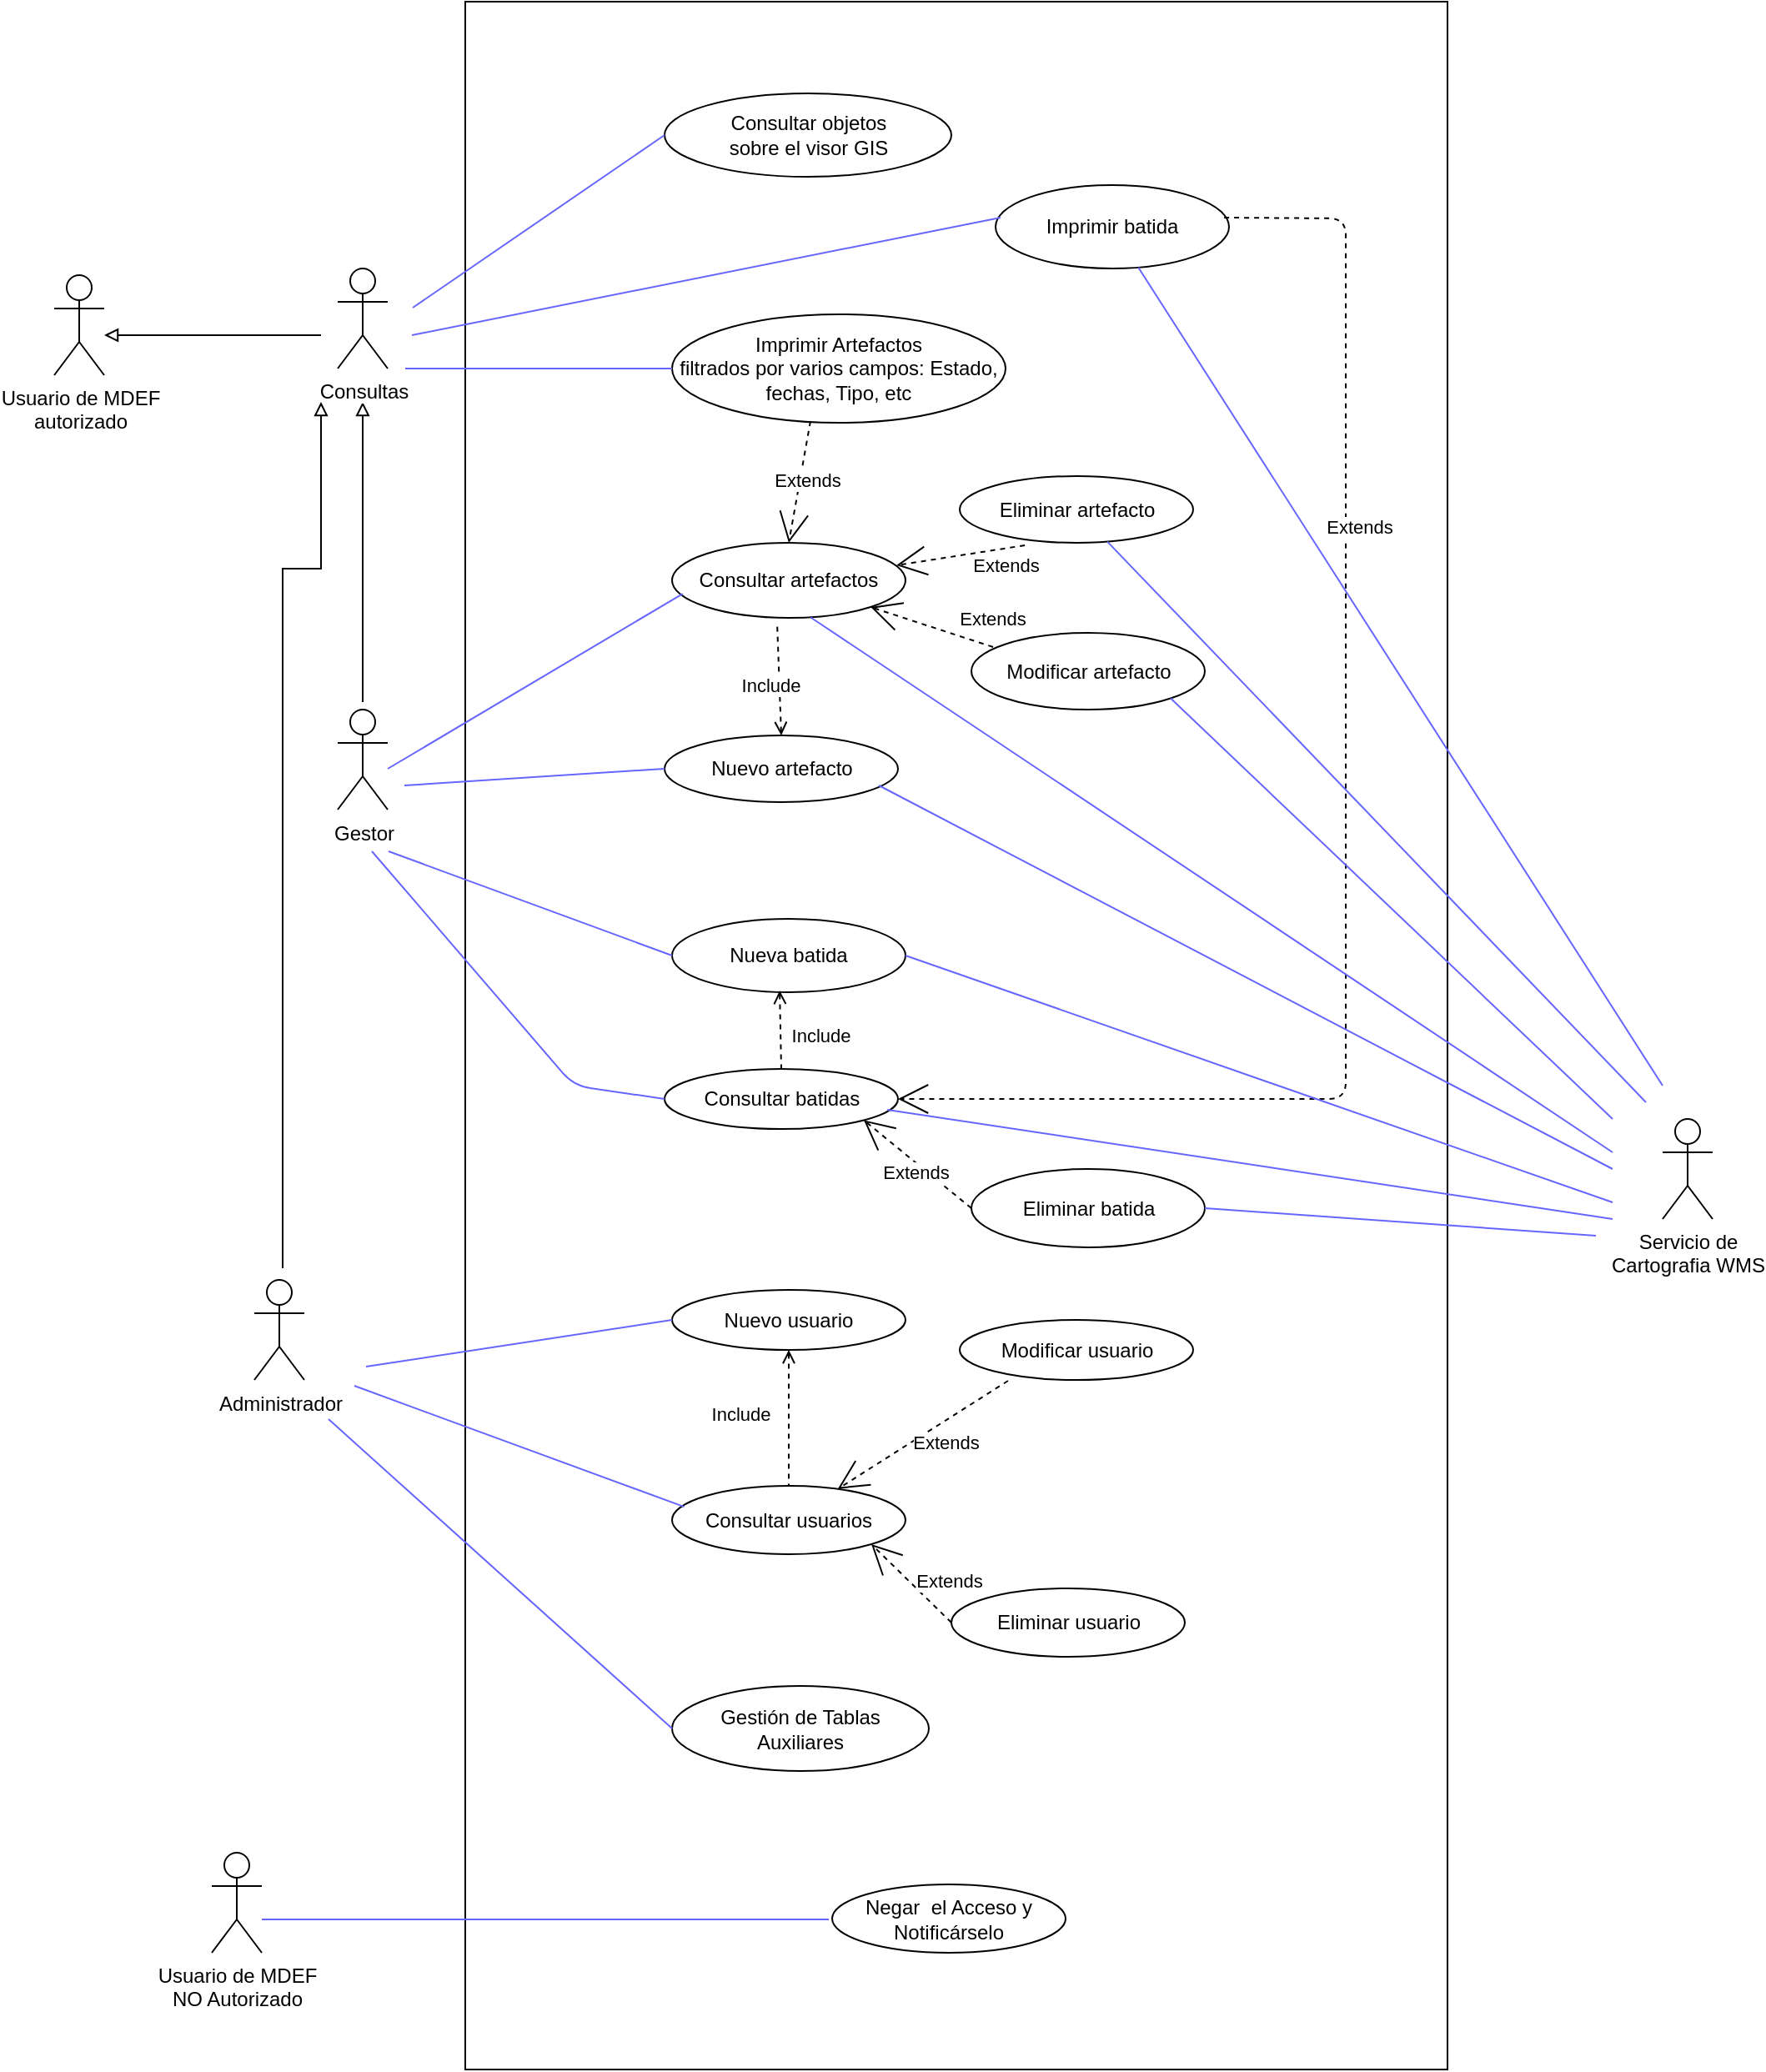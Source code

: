 <mxfile version="10.6.8" type="github"><diagram id="ZmfFdLA1xKY1iHOWEVyn" name="Page-1"><mxGraphModel dx="1995" dy="3179" grid="1" gridSize="10" guides="1" tooltips="1" connect="1" arrows="1" fold="1" page="1" pageScale="1" pageWidth="827" pageHeight="1169" math="0" shadow="0"><root><mxCell id="0"/><mxCell id="1" parent="0"/><mxCell id="squ3ddOF1-Ns3-gGdvCG-7" value="" style="rounded=0;whiteSpace=wrap;html=1;" vertex="1" parent="1"><mxGeometry x="-508" y="-1220" width="589" height="1240" as="geometry"/></mxCell><mxCell id="CAZZ8ZPDCpN_RKNmltxy-1" value="Administrador" style="shape=umlActor;verticalLabelPosition=bottom;labelBackgroundColor=#ffffff;verticalAlign=top;html=1;shadow=0;" parent="1" vertex="1"><mxGeometry x="-634.5" y="-453.5" width="30" height="60" as="geometry"/></mxCell><mxCell id="CAZZ8ZPDCpN_RKNmltxy-2" value="Nuevo usuario" style="ellipse;whiteSpace=wrap;html=1;shadow=0;" parent="1" vertex="1"><mxGeometry x="-384" y="-447.5" width="140" height="36" as="geometry"/></mxCell><mxCell id="CAZZ8ZPDCpN_RKNmltxy-3" value="Modificar usuario" style="ellipse;whiteSpace=wrap;html=1;shadow=0;" parent="1" vertex="1"><mxGeometry x="-211.5" y="-429.5" width="140" height="36" as="geometry"/></mxCell><mxCell id="CAZZ8ZPDCpN_RKNmltxy-4" value="Eliminar usuario" style="ellipse;whiteSpace=wrap;html=1;shadow=0;" parent="1" vertex="1"><mxGeometry x="-216.5" y="-268.5" width="140" height="41" as="geometry"/></mxCell><mxCell id="CAZZ8ZPDCpN_RKNmltxy-5" value="Consultar usuarios" style="ellipse;whiteSpace=wrap;html=1;shadow=0;" parent="1" vertex="1"><mxGeometry x="-384" y="-330" width="140" height="41" as="geometry"/></mxCell><mxCell id="CAZZ8ZPDCpN_RKNmltxy-6" value="" style="endArrow=none;html=1;strokeColor=#6666FF;entryX=0;entryY=0.5;entryDx=0;entryDy=0;" parent="1" target="CAZZ8ZPDCpN_RKNmltxy-2" edge="1"><mxGeometry relative="1" as="geometry"><mxPoint x="-567.5" y="-401.5" as="sourcePoint"/><mxPoint x="-394.5" y="-466.5" as="targetPoint"/></mxGeometry></mxCell><mxCell id="CAZZ8ZPDCpN_RKNmltxy-9" value="Gestor" style="shape=umlActor;verticalLabelPosition=bottom;labelBackgroundColor=#ffffff;verticalAlign=top;html=1;shadow=0;" parent="1" vertex="1"><mxGeometry x="-584.5" y="-795.5" width="30" height="60" as="geometry"/></mxCell><mxCell id="CAZZ8ZPDCpN_RKNmltxy-10" value="Nuevo artefacto" style="ellipse;whiteSpace=wrap;html=1;shadow=0;" parent="1" vertex="1"><mxGeometry x="-388.5" y="-780" width="140" height="40" as="geometry"/></mxCell><mxCell id="CAZZ8ZPDCpN_RKNmltxy-11" value="Modificar artefacto" style="ellipse;whiteSpace=wrap;html=1;shadow=0;" parent="1" vertex="1"><mxGeometry x="-204.5" y="-841.5" width="140" height="46" as="geometry"/></mxCell><mxCell id="CAZZ8ZPDCpN_RKNmltxy-12" value="Eliminar artefacto" style="ellipse;whiteSpace=wrap;html=1;shadow=0;" parent="1" vertex="1"><mxGeometry x="-211.5" y="-935.5" width="140" height="40" as="geometry"/></mxCell><mxCell id="CAZZ8ZPDCpN_RKNmltxy-13" value="Consultar artefactos" style="ellipse;whiteSpace=wrap;html=1;shadow=0;" parent="1" vertex="1"><mxGeometry x="-384" y="-895.5" width="140" height="45" as="geometry"/></mxCell><mxCell id="CAZZ8ZPDCpN_RKNmltxy-14" value="" style="endArrow=none;html=1;strokeColor=#6666FF;entryX=0;entryY=0.5;entryDx=0;entryDy=0;" parent="1" target="CAZZ8ZPDCpN_RKNmltxy-10" edge="1"><mxGeometry relative="1" as="geometry"><mxPoint x="-544.5" y="-750" as="sourcePoint"/><mxPoint x="-381.5" y="-820.5" as="targetPoint"/></mxGeometry></mxCell><mxCell id="CAZZ8ZPDCpN_RKNmltxy-17" value="Nueva batida" style="ellipse;whiteSpace=wrap;html=1;shadow=0;" parent="1" vertex="1"><mxGeometry x="-384" y="-670" width="140" height="44" as="geometry"/></mxCell><mxCell id="CAZZ8ZPDCpN_RKNmltxy-18" value="Eliminar batida" style="ellipse;whiteSpace=wrap;html=1;shadow=0;" parent="1" vertex="1"><mxGeometry x="-204.5" y="-520" width="140" height="47" as="geometry"/></mxCell><mxCell id="CAZZ8ZPDCpN_RKNmltxy-19" value="Consultar batidas" style="ellipse;whiteSpace=wrap;html=1;shadow=0;" parent="1" vertex="1"><mxGeometry x="-388.5" y="-580" width="140" height="36" as="geometry"/></mxCell><mxCell id="CAZZ8ZPDCpN_RKNmltxy-20" value="" style="endArrow=none;html=1;strokeColor=#6666FF;entryX=0;entryY=0.5;entryDx=0;entryDy=0;" parent="1" target="CAZZ8ZPDCpN_RKNmltxy-17" edge="1"><mxGeometry relative="1" as="geometry"><mxPoint x="-554" y="-710.5" as="sourcePoint"/><mxPoint x="-388.5" y="-505" as="targetPoint"/></mxGeometry></mxCell><mxCell id="qNqE_n12rTH9xbGL2EaM-4" style="edgeStyle=orthogonalEdgeStyle;rounded=0;orthogonalLoop=1;jettySize=auto;html=1;endArrow=none;endFill=0;startArrow=block;startFill=0;" parent="1" edge="1"><mxGeometry relative="1" as="geometry"><mxPoint x="-569.5" y="-800" as="targetPoint"/><mxPoint x="-569.5" y="-980" as="sourcePoint"/><Array as="points"><mxPoint x="-569.5" y="-940"/><mxPoint x="-569.5" y="-940"/></Array></mxGeometry></mxCell><mxCell id="CAZZ8ZPDCpN_RKNmltxy-22" value="Consultas" style="shape=umlActor;verticalLabelPosition=bottom;labelBackgroundColor=#ffffff;verticalAlign=top;html=1;shadow=0;" parent="1" vertex="1"><mxGeometry x="-584.5" y="-1060" width="30" height="60" as="geometry"/></mxCell><mxCell id="CAZZ8ZPDCpN_RKNmltxy-23" value="&lt;div&gt;Imprimir Artefactos &lt;br&gt;&lt;/div&gt;&lt;div&gt;filtrados por varios campos: Estado, fechas, Tipo, etc&lt;br&gt;&lt;/div&gt;" style="ellipse;whiteSpace=wrap;html=1;shadow=0;" parent="1" vertex="1"><mxGeometry x="-384" y="-1032.5" width="200" height="65" as="geometry"/></mxCell><mxCell id="CAZZ8ZPDCpN_RKNmltxy-24" value="" style="endArrow=none;html=1;strokeColor=#6666FF;entryX=0;entryY=0.5;entryDx=0;entryDy=0;" parent="1" target="CAZZ8ZPDCpN_RKNmltxy-19" edge="1"><mxGeometry relative="1" as="geometry"><mxPoint x="-564" y="-710.5" as="sourcePoint"/><mxPoint x="-375.088" y="-502.059" as="targetPoint"/><Array as="points"><mxPoint x="-443" y="-570"/></Array></mxGeometry></mxCell><mxCell id="CAZZ8ZPDCpN_RKNmltxy-25" value="" style="endArrow=none;html=1;strokeColor=#6666FF;entryX=0.052;entryY=0.307;entryDx=0;entryDy=0;entryPerimeter=0;" parent="1" target="CAZZ8ZPDCpN_RKNmltxy-5" edge="1"><mxGeometry relative="1" as="geometry"><mxPoint x="-574.5" y="-390" as="sourcePoint"/><mxPoint x="-377.294" y="-351.5" as="targetPoint"/></mxGeometry></mxCell><mxCell id="CAZZ8ZPDCpN_RKNmltxy-26" value="" style="endArrow=none;html=1;strokeColor=#6666FF;entryX=0.046;entryY=0.678;entryDx=0;entryDy=0;entryPerimeter=0;" parent="1" target="CAZZ8ZPDCpN_RKNmltxy-13" edge="1"><mxGeometry relative="1" as="geometry"><mxPoint x="-554.5" y="-760" as="sourcePoint"/><mxPoint x="-162.5" y="-719.5" as="targetPoint"/></mxGeometry></mxCell><mxCell id="CAZZ8ZPDCpN_RKNmltxy-27" value="Imprimir batida" style="ellipse;whiteSpace=wrap;html=1;shadow=0;" parent="1" vertex="1"><mxGeometry x="-190" y="-1110" width="140" height="50" as="geometry"/></mxCell><mxCell id="CAZZ8ZPDCpN_RKNmltxy-28" value="Include" style="endArrow=none;endSize=16;endFill=0;html=1;dashed=1;entryX=0.45;entryY=1.056;entryDx=0;entryDy=0;entryPerimeter=0;exitX=0.5;exitY=0;exitDx=0;exitDy=0;startArrow=open;startFill=0;" parent="1" source="CAZZ8ZPDCpN_RKNmltxy-10" target="CAZZ8ZPDCpN_RKNmltxy-13" edge="1"><mxGeometry x="-0.113" y="5" width="160" relative="1" as="geometry"><mxPoint x="-311.5" y="-800" as="sourcePoint"/><mxPoint x="-164.5" y="-900" as="targetPoint"/><mxPoint as="offset"/></mxGeometry></mxCell><mxCell id="CAZZ8ZPDCpN_RKNmltxy-29" value="Extends" style="endArrow=open;endSize=16;endFill=0;html=1;exitX=0.093;exitY=0.185;exitDx=0;exitDy=0;dashed=1;exitPerimeter=0;" parent="1" source="CAZZ8ZPDCpN_RKNmltxy-11" target="CAZZ8ZPDCpN_RKNmltxy-13" edge="1"><mxGeometry x="-0.864" y="-16" width="160" relative="1" as="geometry"><mxPoint x="-224.5" y="-649.5" as="sourcePoint"/><mxPoint x="-75.5" y="-575" as="targetPoint"/><mxPoint as="offset"/></mxGeometry></mxCell><mxCell id="CAZZ8ZPDCpN_RKNmltxy-30" value="Extends" style="endArrow=open;endSize=16;endFill=0;html=1;exitX=0.279;exitY=1.038;exitDx=0;exitDy=0;entryX=0.961;entryY=0.3;entryDx=0;entryDy=0;dashed=1;exitPerimeter=0;entryPerimeter=0;" parent="1" source="CAZZ8ZPDCpN_RKNmltxy-12" target="CAZZ8ZPDCpN_RKNmltxy-13" edge="1"><mxGeometry x="-0.648" y="10" width="160" relative="1" as="geometry"><mxPoint x="-252.5" y="-566.5" as="sourcePoint"/><mxPoint x="-62.5" y="-649.5" as="targetPoint"/><mxPoint as="offset"/></mxGeometry></mxCell><mxCell id="CAZZ8ZPDCpN_RKNmltxy-31" value="Include" style="endArrow=none;endSize=16;endFill=0;html=1;exitX=0.5;exitY=1;exitDx=0;exitDy=0;entryX=0.5;entryY=0;entryDx=0;entryDy=0;dashed=1;startArrow=open;startFill=0;" parent="1" source="CAZZ8ZPDCpN_RKNmltxy-2" target="CAZZ8ZPDCpN_RKNmltxy-5" edge="1"><mxGeometry x="-0.054" y="-29" width="160" relative="1" as="geometry"><mxPoint x="-262.5" y="-478.5" as="sourcePoint"/><mxPoint x="-47" y="-476.5" as="targetPoint"/><mxPoint as="offset"/></mxGeometry></mxCell><mxCell id="CAZZ8ZPDCpN_RKNmltxy-32" value="Extends" style="endArrow=open;endSize=16;endFill=0;html=1;entryX=1;entryY=1;entryDx=0;entryDy=0;exitX=0;exitY=0.5;exitDx=0;exitDy=0;dashed=1;" parent="1" source="CAZZ8ZPDCpN_RKNmltxy-4" target="CAZZ8ZPDCpN_RKNmltxy-5" edge="1"><mxGeometry x="-0.428" y="-17" width="160" relative="1" as="geometry"><mxPoint x="-262.5" y="-242" as="sourcePoint"/><mxPoint x="-113.5" y="-167.5" as="targetPoint"/><mxPoint as="offset"/></mxGeometry></mxCell><mxCell id="CAZZ8ZPDCpN_RKNmltxy-33" value="Extends" style="endArrow=open;endSize=16;endFill=0;html=1;exitX=0.207;exitY=1.014;exitDx=0;exitDy=0;dashed=1;exitPerimeter=0;" parent="1" source="CAZZ8ZPDCpN_RKNmltxy-3" target="CAZZ8ZPDCpN_RKNmltxy-5" edge="1"><mxGeometry x="-0.16" y="11" width="160" relative="1" as="geometry"><mxPoint x="-279.5" y="-280.5" as="sourcePoint"/><mxPoint x="-100.5" y="-411.5" as="targetPoint"/><mxPoint as="offset"/></mxGeometry></mxCell><mxCell id="CAZZ8ZPDCpN_RKNmltxy-34" value="Include" style="endArrow=none;endSize=16;endFill=0;html=1;exitX=0.461;exitY=0.977;exitDx=0;exitDy=0;entryX=0.5;entryY=0;entryDx=0;entryDy=0;exitPerimeter=0;dashed=1;startArrow=open;startFill=0;" parent="1" source="CAZZ8ZPDCpN_RKNmltxy-17" target="CAZZ8ZPDCpN_RKNmltxy-19" edge="1"><mxGeometry x="0.171" y="24" width="160" relative="1" as="geometry"><mxPoint x="-222.5" y="-511.5" as="sourcePoint"/><mxPoint x="-92.5" y="-607.5" as="targetPoint"/><mxPoint as="offset"/></mxGeometry></mxCell><mxCell id="CAZZ8ZPDCpN_RKNmltxy-35" value="Extends" style="endArrow=open;endSize=16;endFill=0;html=1;exitX=0;exitY=0.5;exitDx=0;exitDy=0;entryX=1;entryY=1;entryDx=0;entryDy=0;dashed=1;" parent="1" source="CAZZ8ZPDCpN_RKNmltxy-18" target="CAZZ8ZPDCpN_RKNmltxy-19" edge="1"><mxGeometry x="-0.058" y="4" width="160" relative="1" as="geometry"><mxPoint x="-206" y="-293.5" as="sourcePoint"/><mxPoint x="-180" y="-420" as="targetPoint"/><mxPoint as="offset"/></mxGeometry></mxCell><mxCell id="CAZZ8ZPDCpN_RKNmltxy-37" value="Extends" style="endArrow=open;endSize=16;endFill=0;html=1;entryX=0.5;entryY=0;entryDx=0;entryDy=0;exitX=0.415;exitY=0.985;exitDx=0;exitDy=0;exitPerimeter=0;dashed=1;" parent="1" source="CAZZ8ZPDCpN_RKNmltxy-23" target="CAZZ8ZPDCpN_RKNmltxy-13" edge="1"><mxGeometry x="-0.058" y="4" width="160" relative="1" as="geometry"><mxPoint x="-199.5" y="-853.5" as="sourcePoint"/><mxPoint x="-100.5" y="-816.5" as="targetPoint"/><mxPoint as="offset"/></mxGeometry></mxCell><mxCell id="CAZZ8ZPDCpN_RKNmltxy-39" value="Extends" style="endArrow=open;endSize=16;endFill=0;html=1;dashed=1;exitX=0.979;exitY=0.39;exitDx=0;exitDy=0;exitPerimeter=0;" parent="1" source="CAZZ8ZPDCpN_RKNmltxy-27" target="CAZZ8ZPDCpN_RKNmltxy-19" edge="1"><mxGeometry x="-0.407" y="8" width="160" relative="1" as="geometry"><mxPoint x="-244.5" y="-405" as="sourcePoint"/><mxPoint x="-178.5" y="-339" as="targetPoint"/><mxPoint as="offset"/><Array as="points"><mxPoint x="20" y="-1090"/><mxPoint x="20" y="-562"/></Array></mxGeometry></mxCell><mxCell id="CAZZ8ZPDCpN_RKNmltxy-40" value="" style="endArrow=none;html=1;strokeColor=#6666FF;exitX=0;exitY=0.5;exitDx=0;exitDy=0;" parent="1" source="CAZZ8ZPDCpN_RKNmltxy-23" edge="1"><mxGeometry relative="1" as="geometry"><mxPoint x="-354.5" y="-950" as="sourcePoint"/><mxPoint x="-544" y="-1000" as="targetPoint"/></mxGeometry></mxCell><mxCell id="CAZZ8ZPDCpN_RKNmltxy-41" value="&lt;div&gt;Consultar objetos&lt;/div&gt;&lt;div&gt;sobre el visor GIS&lt;br&gt;&lt;/div&gt;" style="ellipse;whiteSpace=wrap;html=1;shadow=0;" parent="1" vertex="1"><mxGeometry x="-388.5" y="-1165" width="172" height="50" as="geometry"/></mxCell><mxCell id="qNqE_n12rTH9xbGL2EaM-6" style="edgeStyle=orthogonalEdgeStyle;rounded=0;orthogonalLoop=1;jettySize=auto;html=1;startArrow=block;startFill=0;endArrow=none;endFill=0;" parent="1" source="qNqE_n12rTH9xbGL2EaM-1" edge="1"><mxGeometry relative="1" as="geometry"><mxPoint x="-594.5" y="-1020" as="targetPoint"/><Array as="points"><mxPoint x="-674.5" y="-1020"/><mxPoint x="-674.5" y="-1020"/></Array></mxGeometry></mxCell><mxCell id="qNqE_n12rTH9xbGL2EaM-1" value="&lt;div&gt;Usuario de MDEF&lt;/div&gt;&lt;div&gt;autorizado&lt;br&gt;&lt;/div&gt;" style="shape=umlActor;verticalLabelPosition=bottom;labelBackgroundColor=#ffffff;verticalAlign=top;html=1;shadow=0;" parent="1" vertex="1"><mxGeometry x="-754.5" y="-1056" width="30" height="60" as="geometry"/></mxCell><mxCell id="qNqE_n12rTH9xbGL2EaM-5" value="" style="endArrow=none;html=1;strokeColor=#6666FF;exitX=0;exitY=0.5;exitDx=0;exitDy=0;" parent="1" source="CAZZ8ZPDCpN_RKNmltxy-41" edge="1"><mxGeometry relative="1" as="geometry"><mxPoint x="-329.5" y="-1062.5" as="sourcePoint"/><mxPoint x="-539.5" y="-1036.5" as="targetPoint"/></mxGeometry></mxCell><mxCell id="qNqE_n12rTH9xbGL2EaM-12" style="edgeStyle=orthogonalEdgeStyle;rounded=0;orthogonalLoop=1;jettySize=auto;html=1;endArrow=none;endFill=0;startArrow=block;startFill=0;" parent="1" edge="1"><mxGeometry relative="1" as="geometry"><mxPoint x="-617.5" y="-460.5" as="targetPoint"/><mxPoint x="-594.5" y="-980" as="sourcePoint"/><Array as="points"><mxPoint x="-594.5" y="-980"/><mxPoint x="-594.5" y="-880"/><mxPoint x="-617.5" y="-880"/></Array></mxGeometry></mxCell><mxCell id="qNqE_n12rTH9xbGL2EaM-13" value="&lt;div&gt;Usuario de MDEF&lt;/div&gt;&lt;div&gt;NO Autorizado&lt;br&gt;&lt;/div&gt;" style="shape=umlActor;verticalLabelPosition=bottom;labelBackgroundColor=#ffffff;verticalAlign=top;html=1;shadow=0;" parent="1" vertex="1"><mxGeometry x="-660" y="-110" width="30" height="60" as="geometry"/></mxCell><mxCell id="qNqE_n12rTH9xbGL2EaM-17" value="&lt;div&gt;Negar&amp;nbsp; el Acceso y&lt;/div&gt;&lt;div&gt;Notificárselo&lt;br&gt;&lt;/div&gt;" style="ellipse;whiteSpace=wrap;html=1;shadow=0;" parent="1" vertex="1"><mxGeometry x="-288" y="-91" width="140" height="41" as="geometry"/></mxCell><mxCell id="qNqE_n12rTH9xbGL2EaM-18" value="" style="endArrow=none;html=1;strokeColor=#6666FF;" parent="1" edge="1"><mxGeometry relative="1" as="geometry"><mxPoint x="-630" y="-70" as="sourcePoint"/><mxPoint x="-290" y="-70" as="targetPoint"/></mxGeometry></mxCell><mxCell id="squ3ddOF1-Ns3-gGdvCG-1" value="&lt;div&gt;Gestión de Tablas &lt;br&gt;&lt;/div&gt;&lt;div&gt;Auxiliares&lt;br&gt;&lt;/div&gt;" style="ellipse;whiteSpace=wrap;html=1;shadow=0;" vertex="1" parent="1"><mxGeometry x="-384" y="-210" width="154" height="51" as="geometry"/></mxCell><mxCell id="squ3ddOF1-Ns3-gGdvCG-4" value="" style="endArrow=none;html=1;strokeColor=#6666FF;entryX=0;entryY=0.5;entryDx=0;entryDy=0;" edge="1" parent="1" target="squ3ddOF1-Ns3-gGdvCG-1"><mxGeometry relative="1" as="geometry"><mxPoint x="-590" y="-370" as="sourcePoint"/><mxPoint x="-367" y="-307" as="targetPoint"/></mxGeometry></mxCell><mxCell id="squ3ddOF1-Ns3-gGdvCG-5" value="" style="endArrow=none;html=1;strokeColor=#6666FF;exitX=0.021;exitY=0.39;exitDx=0;exitDy=0;exitPerimeter=0;" edge="1" parent="1" source="CAZZ8ZPDCpN_RKNmltxy-27"><mxGeometry relative="1" as="geometry"><mxPoint x="-378" y="-1050" as="sourcePoint"/><mxPoint x="-540" y="-1020" as="targetPoint"/></mxGeometry></mxCell><mxCell id="squ3ddOF1-Ns3-gGdvCG-8" value="&lt;div&gt;Servicio de &lt;br&gt;&lt;/div&gt;&lt;div&gt;Cartografia WMS&lt;/div&gt;" style="shape=umlActor;verticalLabelPosition=bottom;labelBackgroundColor=#ffffff;verticalAlign=top;html=1;shadow=0;" vertex="1" parent="1"><mxGeometry x="210" y="-550" width="30" height="60" as="geometry"/></mxCell><mxCell id="squ3ddOF1-Ns3-gGdvCG-9" value="" style="endArrow=none;html=1;strokeColor=#6666FF;" edge="1" parent="1"><mxGeometry relative="1" as="geometry"><mxPoint x="180" y="-520" as="sourcePoint"/><mxPoint x="-260" y="-750" as="targetPoint"/><Array as="points"/></mxGeometry></mxCell><mxCell id="squ3ddOF1-Ns3-gGdvCG-10" value="" style="endArrow=none;html=1;strokeColor=#6666FF;entryX=0.594;entryY=0.994;entryDx=0;entryDy=0;entryPerimeter=0;" edge="1" parent="1" target="CAZZ8ZPDCpN_RKNmltxy-13"><mxGeometry relative="1" as="geometry"><mxPoint x="180" y="-530" as="sourcePoint"/><mxPoint x="-240" y="-795.5" as="targetPoint"/><Array as="points"/></mxGeometry></mxCell><mxCell id="squ3ddOF1-Ns3-gGdvCG-11" value="" style="endArrow=none;html=1;strokeColor=#6666FF;" edge="1" parent="1" target="CAZZ8ZPDCpN_RKNmltxy-12"><mxGeometry relative="1" as="geometry"><mxPoint x="200" y="-560" as="sourcePoint"/><mxPoint x="-148" y="-838" as="targetPoint"/><Array as="points"/></mxGeometry></mxCell><mxCell id="squ3ddOF1-Ns3-gGdvCG-12" value="" style="endArrow=none;html=1;strokeColor=#6666FF;entryX=1;entryY=1;entryDx=0;entryDy=0;" edge="1" parent="1" target="CAZZ8ZPDCpN_RKNmltxy-11"><mxGeometry relative="1" as="geometry"><mxPoint x="180" y="-550" as="sourcePoint"/><mxPoint x="-230" y="-720" as="targetPoint"/><Array as="points"/></mxGeometry></mxCell><mxCell id="squ3ddOF1-Ns3-gGdvCG-13" value="" style="endArrow=none;html=1;strokeColor=#6666FF;" edge="1" parent="1" target="CAZZ8ZPDCpN_RKNmltxy-27"><mxGeometry relative="1" as="geometry"><mxPoint x="210" y="-570" as="sourcePoint"/><mxPoint x="-220" y="-710" as="targetPoint"/><Array as="points"/></mxGeometry></mxCell><mxCell id="squ3ddOF1-Ns3-gGdvCG-15" value="" style="endArrow=none;html=1;strokeColor=#6666FF;entryX=1;entryY=0.5;entryDx=0;entryDy=0;" edge="1" parent="1" target="CAZZ8ZPDCpN_RKNmltxy-17"><mxGeometry relative="1" as="geometry"><mxPoint x="180" y="-500" as="sourcePoint"/><mxPoint x="-210" y="-700" as="targetPoint"/><Array as="points"/></mxGeometry></mxCell><mxCell id="squ3ddOF1-Ns3-gGdvCG-17" value="" style="endArrow=none;html=1;strokeColor=#6666FF;entryX=0.954;entryY=0.681;entryDx=0;entryDy=0;entryPerimeter=0;" edge="1" parent="1" target="CAZZ8ZPDCpN_RKNmltxy-19"><mxGeometry relative="1" as="geometry"><mxPoint x="180" y="-490" as="sourcePoint"/><mxPoint x="-200" y="-690" as="targetPoint"/><Array as="points"/></mxGeometry></mxCell><mxCell id="squ3ddOF1-Ns3-gGdvCG-18" value="" style="endArrow=none;html=1;strokeColor=#6666FF;entryX=1;entryY=0.5;entryDx=0;entryDy=0;" edge="1" parent="1" target="CAZZ8ZPDCpN_RKNmltxy-18"><mxGeometry relative="1" as="geometry"><mxPoint x="170" y="-480" as="sourcePoint"/><mxPoint x="-190" y="-680" as="targetPoint"/><Array as="points"/></mxGeometry></mxCell></root></mxGraphModel></diagram></mxfile>